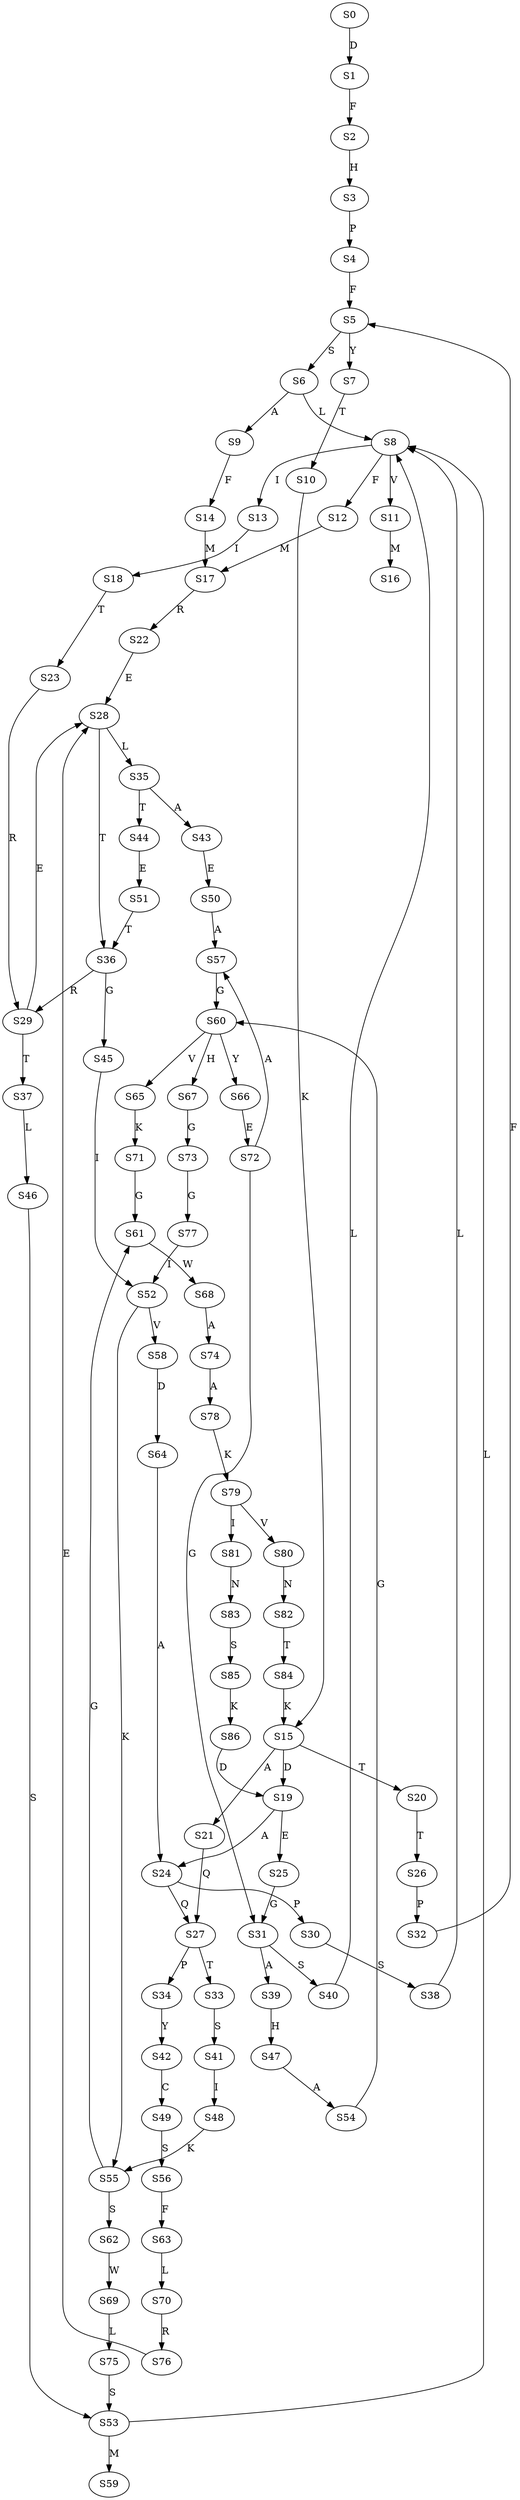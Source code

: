 strict digraph  {
	S0 -> S1 [ label = D ];
	S1 -> S2 [ label = F ];
	S2 -> S3 [ label = H ];
	S3 -> S4 [ label = P ];
	S4 -> S5 [ label = F ];
	S5 -> S6 [ label = S ];
	S5 -> S7 [ label = Y ];
	S6 -> S8 [ label = L ];
	S6 -> S9 [ label = A ];
	S7 -> S10 [ label = T ];
	S8 -> S11 [ label = V ];
	S8 -> S12 [ label = F ];
	S8 -> S13 [ label = I ];
	S9 -> S14 [ label = F ];
	S10 -> S15 [ label = K ];
	S11 -> S16 [ label = M ];
	S12 -> S17 [ label = M ];
	S13 -> S18 [ label = I ];
	S14 -> S17 [ label = M ];
	S15 -> S19 [ label = D ];
	S15 -> S20 [ label = T ];
	S15 -> S21 [ label = A ];
	S17 -> S22 [ label = R ];
	S18 -> S23 [ label = T ];
	S19 -> S24 [ label = A ];
	S19 -> S25 [ label = E ];
	S20 -> S26 [ label = T ];
	S21 -> S27 [ label = Q ];
	S22 -> S28 [ label = E ];
	S23 -> S29 [ label = R ];
	S24 -> S30 [ label = P ];
	S24 -> S27 [ label = Q ];
	S25 -> S31 [ label = G ];
	S26 -> S32 [ label = P ];
	S27 -> S33 [ label = T ];
	S27 -> S34 [ label = P ];
	S28 -> S35 [ label = L ];
	S28 -> S36 [ label = T ];
	S29 -> S37 [ label = T ];
	S29 -> S28 [ label = E ];
	S30 -> S38 [ label = S ];
	S31 -> S39 [ label = A ];
	S31 -> S40 [ label = S ];
	S32 -> S5 [ label = F ];
	S33 -> S41 [ label = S ];
	S34 -> S42 [ label = Y ];
	S35 -> S43 [ label = A ];
	S35 -> S44 [ label = T ];
	S36 -> S29 [ label = R ];
	S36 -> S45 [ label = G ];
	S37 -> S46 [ label = L ];
	S38 -> S8 [ label = L ];
	S39 -> S47 [ label = H ];
	S40 -> S8 [ label = L ];
	S41 -> S48 [ label = I ];
	S42 -> S49 [ label = C ];
	S43 -> S50 [ label = E ];
	S44 -> S51 [ label = E ];
	S45 -> S52 [ label = I ];
	S46 -> S53 [ label = S ];
	S47 -> S54 [ label = A ];
	S48 -> S55 [ label = K ];
	S49 -> S56 [ label = S ];
	S50 -> S57 [ label = A ];
	S51 -> S36 [ label = T ];
	S52 -> S55 [ label = K ];
	S52 -> S58 [ label = V ];
	S53 -> S59 [ label = M ];
	S53 -> S8 [ label = L ];
	S54 -> S60 [ label = G ];
	S55 -> S61 [ label = G ];
	S55 -> S62 [ label = S ];
	S56 -> S63 [ label = F ];
	S57 -> S60 [ label = G ];
	S58 -> S64 [ label = D ];
	S60 -> S65 [ label = V ];
	S60 -> S66 [ label = Y ];
	S60 -> S67 [ label = H ];
	S61 -> S68 [ label = W ];
	S62 -> S69 [ label = W ];
	S63 -> S70 [ label = L ];
	S64 -> S24 [ label = A ];
	S65 -> S71 [ label = K ];
	S66 -> S72 [ label = E ];
	S67 -> S73 [ label = G ];
	S68 -> S74 [ label = A ];
	S69 -> S75 [ label = L ];
	S70 -> S76 [ label = R ];
	S71 -> S61 [ label = G ];
	S72 -> S31 [ label = G ];
	S72 -> S57 [ label = A ];
	S73 -> S77 [ label = G ];
	S74 -> S78 [ label = A ];
	S75 -> S53 [ label = S ];
	S76 -> S28 [ label = E ];
	S77 -> S52 [ label = I ];
	S78 -> S79 [ label = K ];
	S79 -> S80 [ label = V ];
	S79 -> S81 [ label = I ];
	S80 -> S82 [ label = N ];
	S81 -> S83 [ label = N ];
	S82 -> S84 [ label = T ];
	S83 -> S85 [ label = S ];
	S84 -> S15 [ label = K ];
	S85 -> S86 [ label = K ];
	S86 -> S19 [ label = D ];
}
